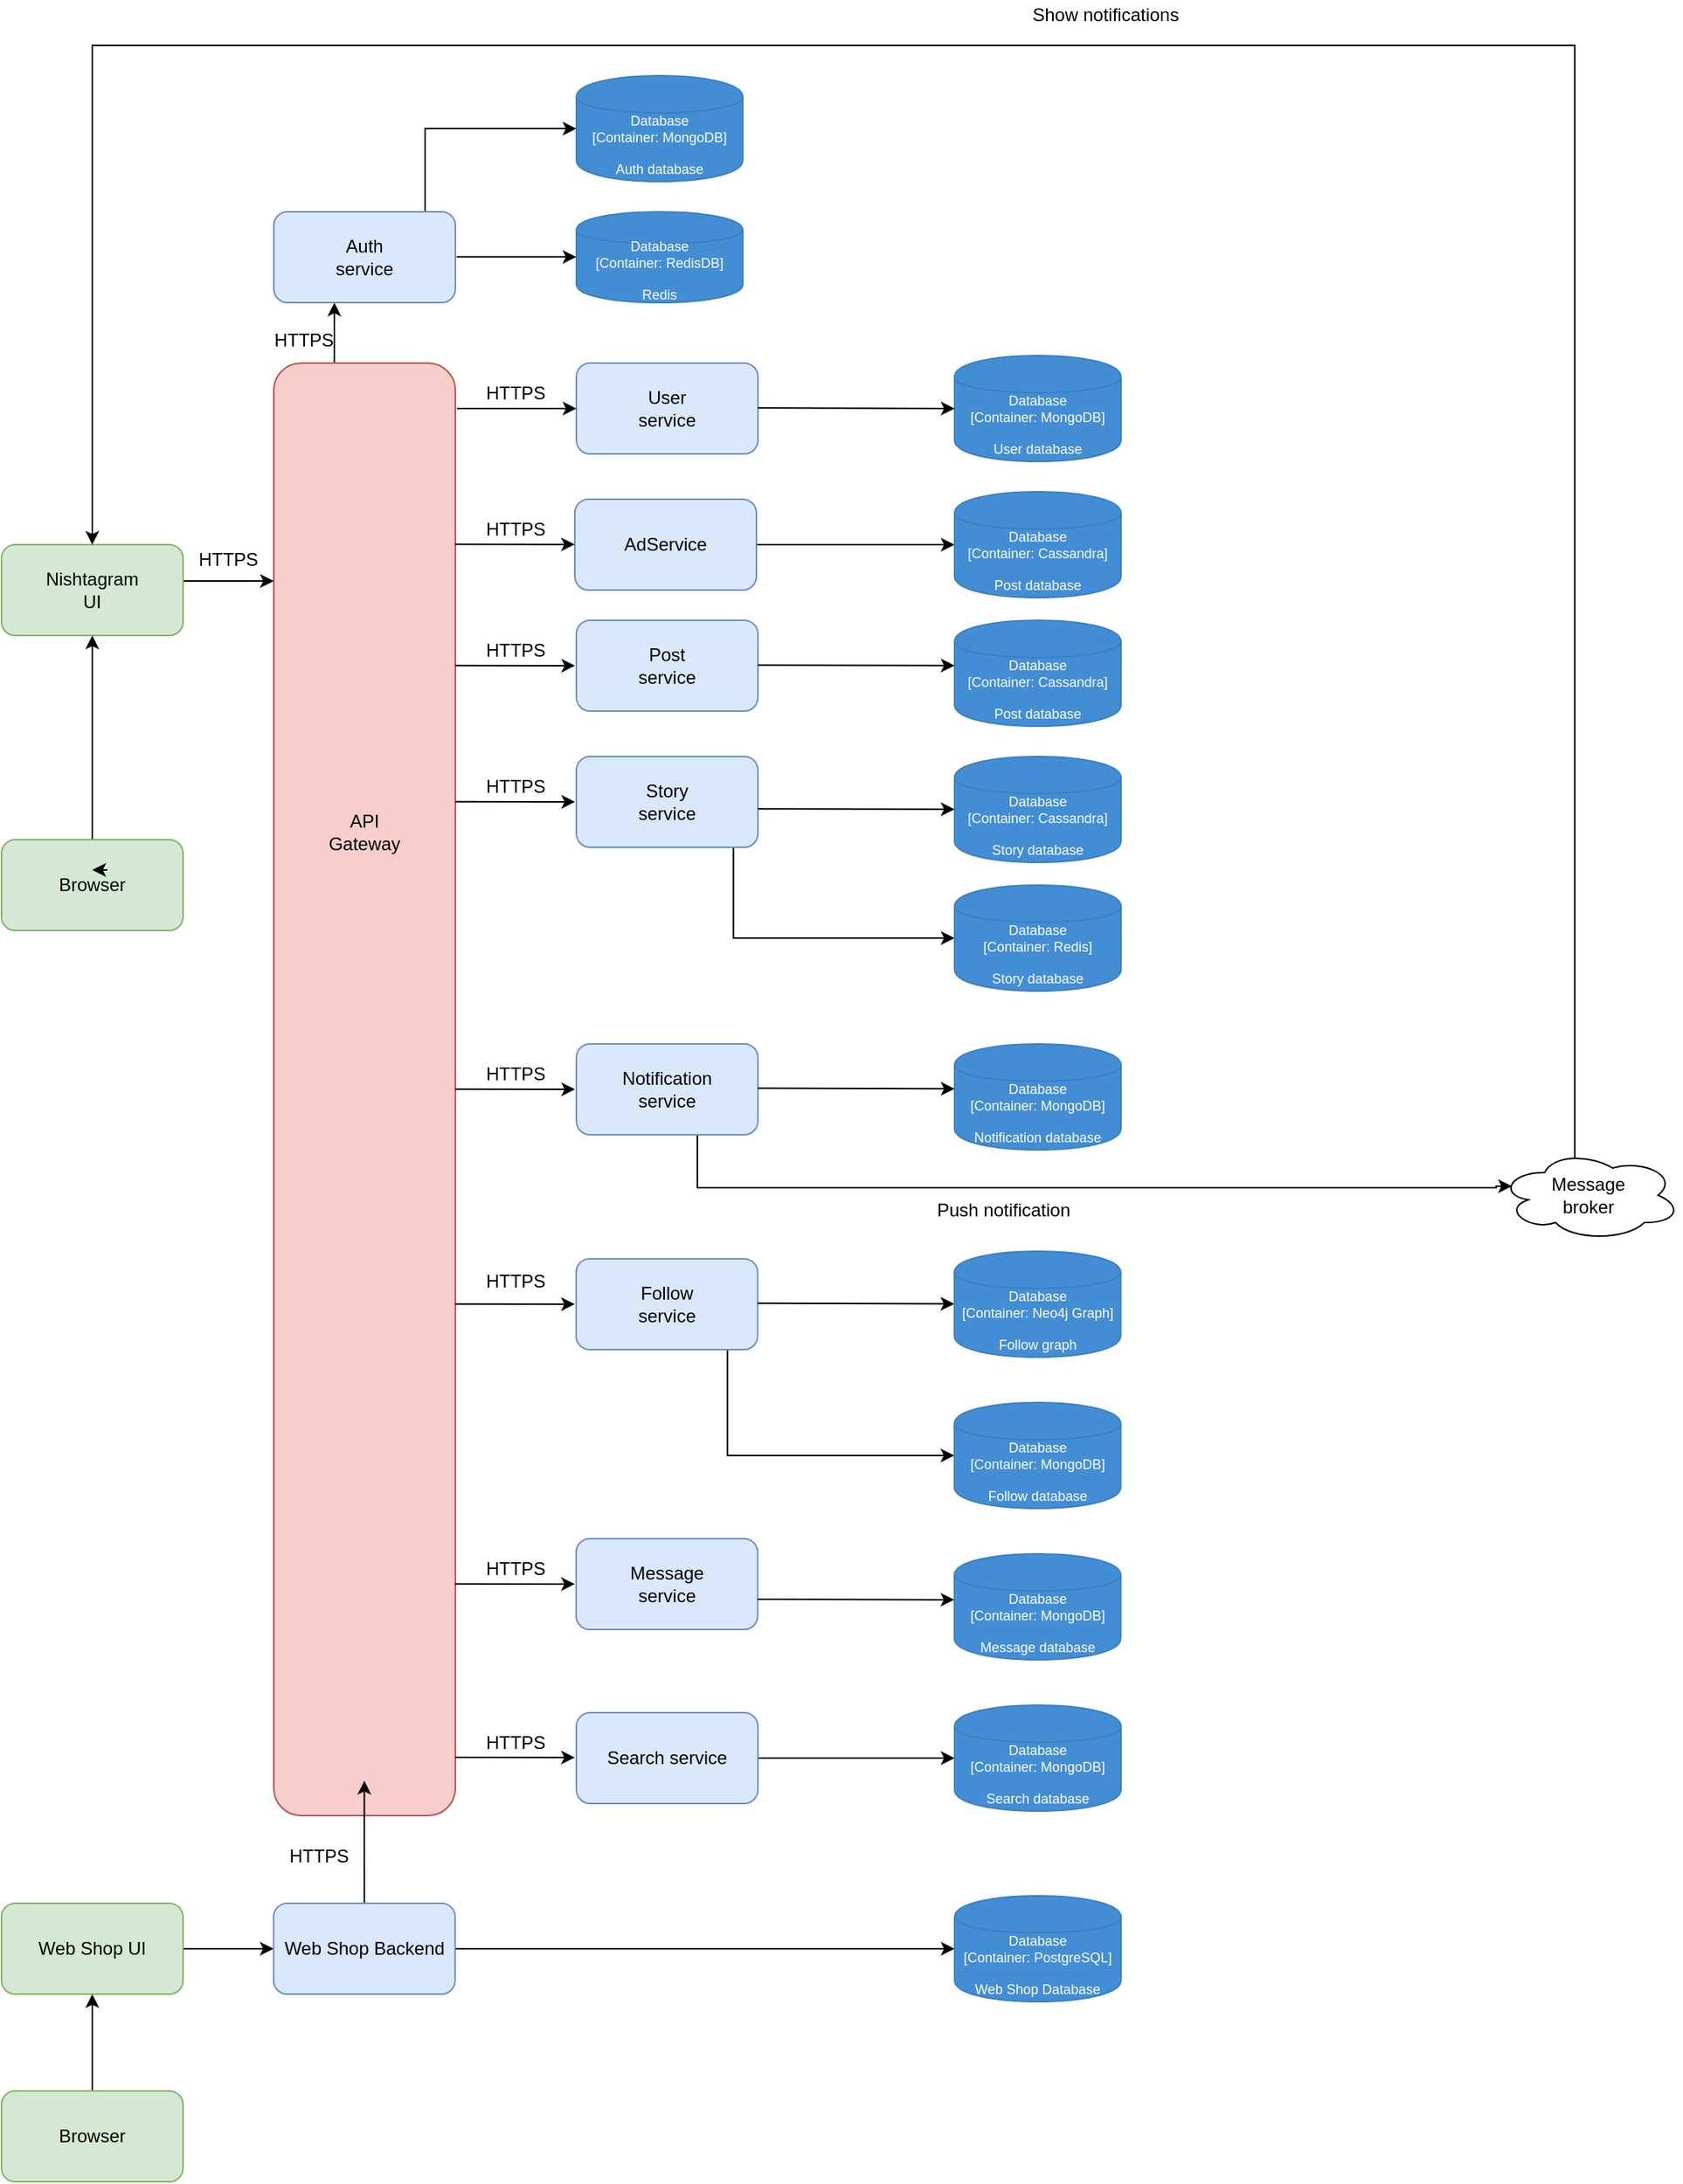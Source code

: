 <mxfile version="14.9.8" type="github">
  <diagram id="ZUU_ORbdmvxoiWIRQ5e9" name="Page-1">
    <mxGraphModel dx="2062" dy="1225" grid="1" gridSize="10" guides="1" tooltips="1" connect="1" arrows="1" fold="1" page="1" pageScale="1" pageWidth="1169" pageHeight="1654" math="0" shadow="0">
      <root>
        <mxCell id="0" />
        <mxCell id="1" parent="0" />
        <mxCell id="TCAJJFYS9Wigu0wZESpd-49" style="edgeStyle=orthogonalEdgeStyle;rounded=0;orthogonalLoop=1;jettySize=auto;html=1;exitX=0.25;exitY=0;exitDx=0;exitDy=0;fontSize=12;" parent="1" source="TCAJJFYS9Wigu0wZESpd-2" edge="1">
          <mxGeometry relative="1" as="geometry">
            <mxPoint x="380" y="200" as="targetPoint" />
            <Array as="points">
              <mxPoint x="380" y="240" />
              <mxPoint x="380" y="200" />
            </Array>
          </mxGeometry>
        </mxCell>
        <mxCell id="TCAJJFYS9Wigu0wZESpd-2" value="" style="rounded=1;whiteSpace=wrap;html=1;fillColor=#f8cecc;strokeColor=#b85450;" parent="1" vertex="1">
          <mxGeometry x="340" y="240" width="120" height="960" as="geometry" />
        </mxCell>
        <mxCell id="TCAJJFYS9Wigu0wZESpd-3" value="API &lt;br&gt;Gateway" style="text;html=1;strokeColor=none;fillColor=none;align=center;verticalAlign=middle;whiteSpace=wrap;rounded=0;" parent="1" vertex="1">
          <mxGeometry x="380" y="540" width="40" height="20" as="geometry" />
        </mxCell>
        <mxCell id="g6OtUyUmYMgXXQMBs5Dp-11" style="edgeStyle=orthogonalEdgeStyle;rounded=0;orthogonalLoop=1;jettySize=auto;html=1;exitX=0.5;exitY=0;exitDx=0;exitDy=0;entryX=0.5;entryY=1;entryDx=0;entryDy=0;" parent="1" source="TCAJJFYS9Wigu0wZESpd-4" target="TCAJJFYS9Wigu0wZESpd-7" edge="1">
          <mxGeometry relative="1" as="geometry" />
        </mxCell>
        <mxCell id="TCAJJFYS9Wigu0wZESpd-4" value="" style="rounded=1;whiteSpace=wrap;html=1;fillColor=#d5e8d4;strokeColor=#82b366;" parent="1" vertex="1">
          <mxGeometry x="160" y="555" width="120" height="60" as="geometry" />
        </mxCell>
        <mxCell id="TCAJJFYS9Wigu0wZESpd-17" style="edgeStyle=orthogonalEdgeStyle;rounded=0;orthogonalLoop=1;jettySize=auto;html=1;" parent="1" source="TCAJJFYS9Wigu0wZESpd-7" edge="1">
          <mxGeometry relative="1" as="geometry">
            <mxPoint x="340" y="384" as="targetPoint" />
            <Array as="points">
              <mxPoint x="340" y="384" />
            </Array>
          </mxGeometry>
        </mxCell>
        <mxCell id="TCAJJFYS9Wigu0wZESpd-7" value="" style="rounded=1;whiteSpace=wrap;html=1;fillColor=#d5e8d4;strokeColor=#82b366;" parent="1" vertex="1">
          <mxGeometry x="160" y="360" width="120" height="60" as="geometry" />
        </mxCell>
        <mxCell id="TCAJJFYS9Wigu0wZESpd-8" value="Nishtagram &lt;br&gt;UI" style="text;html=1;strokeColor=none;fillColor=none;align=center;verticalAlign=middle;whiteSpace=wrap;rounded=0;" parent="1" vertex="1">
          <mxGeometry x="200" y="380" width="40" height="20" as="geometry" />
        </mxCell>
        <mxCell id="TCAJJFYS9Wigu0wZESpd-18" value="HTTPS" style="text;html=1;strokeColor=none;fillColor=none;align=center;verticalAlign=middle;whiteSpace=wrap;rounded=0;" parent="1" vertex="1">
          <mxGeometry x="290" y="360" width="40" height="20" as="geometry" />
        </mxCell>
        <mxCell id="TCAJJFYS9Wigu0wZESpd-19" value="" style="rounded=1;whiteSpace=wrap;html=1;fillColor=#dae8fc;strokeColor=#6c8ebf;" parent="1" vertex="1">
          <mxGeometry x="540" y="240" width="120" height="60" as="geometry" />
        </mxCell>
        <mxCell id="TCAJJFYS9Wigu0wZESpd-21" value="" style="rounded=1;whiteSpace=wrap;html=1;fillColor=#dae8fc;strokeColor=#6c8ebf;" parent="1" vertex="1">
          <mxGeometry x="540" y="410" width="120" height="60" as="geometry" />
        </mxCell>
        <mxCell id="TCAJJFYS9Wigu0wZESpd-64" style="edgeStyle=orthogonalEdgeStyle;rounded=0;orthogonalLoop=1;jettySize=auto;html=1;exitX=0.865;exitY=1.001;exitDx=0;exitDy=0;entryX=0;entryY=0.5;entryDx=0;entryDy=0;entryPerimeter=0;fontSize=12;exitPerimeter=0;" parent="1" source="TCAJJFYS9Wigu0wZESpd-22" target="TCAJJFYS9Wigu0wZESpd-63" edge="1">
          <mxGeometry relative="1" as="geometry" />
        </mxCell>
        <mxCell id="TCAJJFYS9Wigu0wZESpd-22" value="" style="rounded=1;whiteSpace=wrap;html=1;fillColor=#dae8fc;strokeColor=#6c8ebf;" parent="1" vertex="1">
          <mxGeometry x="540" y="500" width="120" height="60" as="geometry" />
        </mxCell>
        <mxCell id="TCAJJFYS9Wigu0wZESpd-23" value="User service" style="text;html=1;strokeColor=none;fillColor=none;align=center;verticalAlign=middle;whiteSpace=wrap;rounded=0;" parent="1" vertex="1">
          <mxGeometry x="580" y="260" width="40" height="20" as="geometry" />
        </mxCell>
        <mxCell id="TCAJJFYS9Wigu0wZESpd-27" value="Post service" style="text;html=1;strokeColor=none;fillColor=none;align=center;verticalAlign=middle;whiteSpace=wrap;rounded=0;fontSize=12;" parent="1" vertex="1">
          <mxGeometry x="580" y="430" width="40" height="20" as="geometry" />
        </mxCell>
        <mxCell id="TCAJJFYS9Wigu0wZESpd-28" value="Story service" style="text;html=1;strokeColor=none;fillColor=none;align=center;verticalAlign=middle;whiteSpace=wrap;rounded=0;fontSize=12;" parent="1" vertex="1">
          <mxGeometry x="580" y="520" width="40" height="20" as="geometry" />
        </mxCell>
        <mxCell id="tBfZVFhnJpXhr88LQR21-14" style="edgeStyle=orthogonalEdgeStyle;rounded=0;orthogonalLoop=1;jettySize=auto;html=1;exitX=0.927;exitY=0.986;exitDx=0;exitDy=0;entryX=0.07;entryY=0.4;entryDx=0;entryDy=0;entryPerimeter=0;exitPerimeter=0;" parent="1" target="tBfZVFhnJpXhr88LQR21-8" edge="1">
          <mxGeometry relative="1" as="geometry">
            <mxPoint x="651.24" y="704.16" as="sourcePoint" />
            <mxPoint x="794.8" y="754.76" as="targetPoint" />
            <Array as="points">
              <mxPoint x="620" y="704" />
              <mxPoint x="620" y="785" />
              <mxPoint x="1148" y="785" />
            </Array>
          </mxGeometry>
        </mxCell>
        <mxCell id="TCAJJFYS9Wigu0wZESpd-31" value="" style="rounded=1;whiteSpace=wrap;html=1;fillColor=#dae8fc;strokeColor=#6c8ebf;" parent="1" vertex="1">
          <mxGeometry x="540" y="690" width="120" height="60" as="geometry" />
        </mxCell>
        <mxCell id="TCAJJFYS9Wigu0wZESpd-32" value="Notification service" style="text;html=1;strokeColor=none;fillColor=none;align=center;verticalAlign=middle;whiteSpace=wrap;rounded=0;fontSize=12;" parent="1" vertex="1">
          <mxGeometry x="580" y="710" width="40" height="20" as="geometry" />
        </mxCell>
        <mxCell id="tBfZVFhnJpXhr88LQR21-4" style="edgeStyle=orthogonalEdgeStyle;rounded=0;orthogonalLoop=1;jettySize=auto;html=1;exitX=0.75;exitY=1;exitDx=0;exitDy=0;entryX=0;entryY=0.5;entryDx=0;entryDy=0;entryPerimeter=0;" parent="1" source="TCAJJFYS9Wigu0wZESpd-35" target="tBfZVFhnJpXhr88LQR21-3" edge="1">
          <mxGeometry relative="1" as="geometry">
            <Array as="points">
              <mxPoint x="639.84" y="892" />
              <mxPoint x="639.84" y="962" />
            </Array>
          </mxGeometry>
        </mxCell>
        <mxCell id="TCAJJFYS9Wigu0wZESpd-35" value="" style="rounded=1;whiteSpace=wrap;html=1;fillColor=#dae8fc;strokeColor=#6c8ebf;" parent="1" vertex="1">
          <mxGeometry x="539.84" y="832" width="120" height="60" as="geometry" />
        </mxCell>
        <mxCell id="TCAJJFYS9Wigu0wZESpd-36" value="Follow service" style="text;html=1;strokeColor=none;fillColor=none;align=center;verticalAlign=middle;whiteSpace=wrap;rounded=0;fontSize=12;" parent="1" vertex="1">
          <mxGeometry x="579.84" y="852" width="40" height="20" as="geometry" />
        </mxCell>
        <mxCell id="TCAJJFYS9Wigu0wZESpd-37" value="" style="rounded=1;whiteSpace=wrap;html=1;fillColor=#dae8fc;strokeColor=#6c8ebf;" parent="1" vertex="1">
          <mxGeometry x="539.84" y="1017" width="120" height="60" as="geometry" />
        </mxCell>
        <mxCell id="TCAJJFYS9Wigu0wZESpd-38" value="Message service" style="text;html=1;strokeColor=none;fillColor=none;align=center;verticalAlign=middle;whiteSpace=wrap;rounded=0;fontSize=12;" parent="1" vertex="1">
          <mxGeometry x="579.84" y="1037" width="40" height="20" as="geometry" />
        </mxCell>
        <mxCell id="tBfZVFhnJpXhr88LQR21-13" style="edgeStyle=orthogonalEdgeStyle;rounded=0;orthogonalLoop=1;jettySize=auto;html=1;exitX=0.75;exitY=0;exitDx=0;exitDy=0;entryX=0;entryY=0.5;entryDx=0;entryDy=0;entryPerimeter=0;" parent="1" source="TCAJJFYS9Wigu0wZESpd-39" target="tBfZVFhnJpXhr88LQR21-12" edge="1">
          <mxGeometry relative="1" as="geometry">
            <Array as="points">
              <mxPoint x="440" y="140" />
              <mxPoint x="440" y="85" />
            </Array>
          </mxGeometry>
        </mxCell>
        <mxCell id="TCAJJFYS9Wigu0wZESpd-39" value="" style="rounded=1;whiteSpace=wrap;html=1;fontSize=12;fillColor=#dae8fc;strokeColor=#6c8ebf;" parent="1" vertex="1">
          <mxGeometry x="340" y="140" width="120" height="60" as="geometry" />
        </mxCell>
        <mxCell id="TCAJJFYS9Wigu0wZESpd-40" value="&lt;div&gt;Auth&lt;/div&gt;&lt;div&gt;service&lt;br&gt;&lt;/div&gt;" style="text;html=1;strokeColor=none;fillColor=none;align=center;verticalAlign=middle;whiteSpace=wrap;rounded=0;fontSize=12;" parent="1" vertex="1">
          <mxGeometry x="380" y="160" width="40" height="20" as="geometry" />
        </mxCell>
        <mxCell id="TCAJJFYS9Wigu0wZESpd-42" value="" style="endArrow=classic;html=1;fontSize=12;entryX=0;entryY=0.5;entryDx=0;entryDy=0;" parent="1" target="TCAJJFYS9Wigu0wZESpd-19" edge="1">
          <mxGeometry width="50" height="50" relative="1" as="geometry">
            <mxPoint x="461" y="270" as="sourcePoint" />
            <mxPoint x="520" y="250" as="targetPoint" />
          </mxGeometry>
        </mxCell>
        <mxCell id="TCAJJFYS9Wigu0wZESpd-44" value="" style="endArrow=classic;html=1;fontSize=12;exitX=1.007;exitY=0.049;exitDx=0;exitDy=0;exitPerimeter=0;entryX=0;entryY=0.5;entryDx=0;entryDy=0;" parent="1" edge="1">
          <mxGeometry width="50" height="50" relative="1" as="geometry">
            <mxPoint x="460" y="439.86" as="sourcePoint" />
            <mxPoint x="539.16" y="439.97" as="targetPoint" />
          </mxGeometry>
        </mxCell>
        <mxCell id="TCAJJFYS9Wigu0wZESpd-45" value="" style="endArrow=classic;html=1;fontSize=12;exitX=1.007;exitY=0.049;exitDx=0;exitDy=0;exitPerimeter=0;entryX=0;entryY=0.5;entryDx=0;entryDy=0;" parent="1" edge="1">
          <mxGeometry width="50" height="50" relative="1" as="geometry">
            <mxPoint x="460" y="529.86" as="sourcePoint" />
            <mxPoint x="539.16" y="529.97" as="targetPoint" />
          </mxGeometry>
        </mxCell>
        <mxCell id="TCAJJFYS9Wigu0wZESpd-46" value="" style="endArrow=classic;html=1;fontSize=12;exitX=1.007;exitY=0.049;exitDx=0;exitDy=0;exitPerimeter=0;entryX=0;entryY=0.5;entryDx=0;entryDy=0;" parent="1" edge="1">
          <mxGeometry width="50" height="50" relative="1" as="geometry">
            <mxPoint x="460" y="719.86" as="sourcePoint" />
            <mxPoint x="539.16" y="719.97" as="targetPoint" />
          </mxGeometry>
        </mxCell>
        <mxCell id="TCAJJFYS9Wigu0wZESpd-47" value="" style="endArrow=classic;html=1;fontSize=12;exitX=1.007;exitY=0.049;exitDx=0;exitDy=0;exitPerimeter=0;entryX=0;entryY=0.5;entryDx=0;entryDy=0;" parent="1" edge="1">
          <mxGeometry width="50" height="50" relative="1" as="geometry">
            <mxPoint x="459.84" y="861.86" as="sourcePoint" />
            <mxPoint x="539" y="861.97" as="targetPoint" />
          </mxGeometry>
        </mxCell>
        <mxCell id="TCAJJFYS9Wigu0wZESpd-48" value="" style="endArrow=classic;html=1;fontSize=12;exitX=1.007;exitY=0.049;exitDx=0;exitDy=0;exitPerimeter=0;entryX=0;entryY=0.5;entryDx=0;entryDy=0;" parent="1" edge="1">
          <mxGeometry width="50" height="50" relative="1" as="geometry">
            <mxPoint x="459.84" y="1046.86" as="sourcePoint" />
            <mxPoint x="539" y="1046.97" as="targetPoint" />
          </mxGeometry>
        </mxCell>
        <object placeholders="1" c4Type="Database" c4Technology="MongoDB" c4Description="User database" label="%c4Type%&lt;div&gt;[Container:&amp;nbsp;%c4Technology%]&lt;/div&gt;&lt;br&gt;&lt;div&gt;%c4Description%&lt;/div&gt;" id="TCAJJFYS9Wigu0wZESpd-52">
          <mxCell style="shape=cylinder;whiteSpace=wrap;html=1;boundedLbl=1;rounded=0;labelBackgroundColor=none;fillColor=#438DD5;fontSize=9;fontColor=#ffffff;align=center;strokeColor=#3C7FC0;metaEdit=1;points=[[0.5,0,0],[1,0.25,0],[1,0.5,0],[1,0.75,0],[0.5,1,0],[0,0.75,0],[0,0.5,0],[0,0.25,0]];metaData={&quot;c4Type&quot;:{&quot;editable&quot;:false}};" parent="1" vertex="1">
            <mxGeometry x="790" y="235" width="110" height="70" as="geometry" />
          </mxCell>
        </object>
        <object placeholders="1" c4Type="Database" c4Technology="RedisDB" c4Description="Redis" label="%c4Type%&lt;div&gt;[Container:&amp;nbsp;%c4Technology%]&lt;/div&gt;&lt;br&gt;&lt;div&gt;%c4Description%&lt;/div&gt;" id="TCAJJFYS9Wigu0wZESpd-54">
          <mxCell style="shape=cylinder;whiteSpace=wrap;html=1;boundedLbl=1;rounded=0;labelBackgroundColor=none;fillColor=#438DD5;fontSize=9;fontColor=#ffffff;align=center;strokeColor=#3C7FC0;metaEdit=1;points=[[0.5,0,0],[1,0.25,0],[1,0.5,0],[1,0.75,0],[0.5,1,0],[0,0.75,0],[0,0.5,0],[0,0.25,0]];metaData={&quot;c4Type&quot;:{&quot;editable&quot;:false}};" parent="1" vertex="1">
            <mxGeometry x="540" y="140" width="110" height="60" as="geometry" />
          </mxCell>
        </object>
        <mxCell id="TCAJJFYS9Wigu0wZESpd-55" value="" style="endArrow=classic;html=1;fontSize=12;exitX=1.007;exitY=0.049;exitDx=0;exitDy=0;exitPerimeter=0;entryX=0;entryY=0.5;entryDx=0;entryDy=0;" parent="1" edge="1">
          <mxGeometry width="50" height="50" relative="1" as="geometry">
            <mxPoint x="460.84" y="169.71" as="sourcePoint" />
            <mxPoint x="540" y="169.82" as="targetPoint" />
          </mxGeometry>
        </mxCell>
        <mxCell id="TCAJJFYS9Wigu0wZESpd-56" value="" style="endArrow=classic;html=1;fontSize=12;exitX=1.007;exitY=0.049;exitDx=0;exitDy=0;exitPerimeter=0;entryX=0;entryY=0.5;entryDx=0;entryDy=0;entryPerimeter=0;" parent="1" target="TCAJJFYS9Wigu0wZESpd-52" edge="1">
          <mxGeometry width="50" height="50" relative="1" as="geometry">
            <mxPoint x="660.0" y="269.66" as="sourcePoint" />
            <mxPoint x="739.16" y="269.77" as="targetPoint" />
          </mxGeometry>
        </mxCell>
        <object placeholders="1" c4Type="Database" c4Technology="Cassandra" c4Description="Post database" label="%c4Type%&lt;div&gt;[Container:&amp;nbsp;%c4Technology%]&lt;/div&gt;&lt;br&gt;&lt;div&gt;%c4Description%&lt;/div&gt;" id="TCAJJFYS9Wigu0wZESpd-57">
          <mxCell style="shape=cylinder;whiteSpace=wrap;html=1;boundedLbl=1;rounded=0;labelBackgroundColor=none;fillColor=#438DD5;fontSize=9;fontColor=#ffffff;align=center;strokeColor=#3C7FC0;metaEdit=1;points=[[0.5,0,0],[1,0.25,0],[1,0.5,0],[1,0.75,0],[0.5,1,0],[0,0.75,0],[0,0.5,0],[0,0.25,0]];metaData={&quot;c4Type&quot;:{&quot;editable&quot;:false}};" parent="1" vertex="1">
            <mxGeometry x="790" y="410" width="110" height="70" as="geometry" />
          </mxCell>
        </object>
        <mxCell id="TCAJJFYS9Wigu0wZESpd-58" value="" style="endArrow=classic;html=1;fontSize=12;exitX=1.007;exitY=0.049;exitDx=0;exitDy=0;exitPerimeter=0;entryX=0;entryY=0.5;entryDx=0;entryDy=0;entryPerimeter=0;" parent="1" edge="1">
          <mxGeometry width="50" height="50" relative="1" as="geometry">
            <mxPoint x="660" y="439.58" as="sourcePoint" />
            <mxPoint x="790" y="439.92" as="targetPoint" />
          </mxGeometry>
        </mxCell>
        <object placeholders="1" c4Type="Database" c4Technology="Cassandra" c4Description="Story database" label="%c4Type%&lt;div&gt;[Container:&amp;nbsp;%c4Technology%]&lt;/div&gt;&lt;br&gt;&lt;div&gt;%c4Description%&lt;/div&gt;" id="TCAJJFYS9Wigu0wZESpd-61">
          <mxCell style="shape=cylinder;whiteSpace=wrap;html=1;boundedLbl=1;rounded=0;labelBackgroundColor=none;fillColor=#438DD5;fontSize=9;fontColor=#ffffff;align=center;strokeColor=#3C7FC0;metaEdit=1;points=[[0.5,0,0],[1,0.25,0],[1,0.5,0],[1,0.75,0],[0.5,1,0],[0,0.75,0],[0,0.5,0],[0,0.25,0]];metaData={&quot;c4Type&quot;:{&quot;editable&quot;:false}};" parent="1" vertex="1">
            <mxGeometry x="790" y="500" width="110" height="70" as="geometry" />
          </mxCell>
        </object>
        <mxCell id="TCAJJFYS9Wigu0wZESpd-62" value="" style="endArrow=classic;html=1;fontSize=12;exitX=1.007;exitY=0.049;exitDx=0;exitDy=0;exitPerimeter=0;entryX=0;entryY=0.5;entryDx=0;entryDy=0;entryPerimeter=0;" parent="1" edge="1">
          <mxGeometry width="50" height="50" relative="1" as="geometry">
            <mxPoint x="660" y="534.58" as="sourcePoint" />
            <mxPoint x="790" y="534.92" as="targetPoint" />
          </mxGeometry>
        </mxCell>
        <object placeholders="1" c4Type="Database" c4Technology="Redis" c4Description="Story database" label="%c4Type%&lt;div&gt;[Container:&amp;nbsp;%c4Technology%]&lt;/div&gt;&lt;br&gt;&lt;div&gt;%c4Description%&lt;/div&gt;" id="TCAJJFYS9Wigu0wZESpd-63">
          <mxCell style="shape=cylinder;whiteSpace=wrap;html=1;boundedLbl=1;rounded=0;labelBackgroundColor=none;fillColor=#438DD5;fontSize=9;fontColor=#ffffff;align=center;strokeColor=#3C7FC0;metaEdit=1;points=[[0.5,0,0],[1,0.25,0],[1,0.5,0],[1,0.75,0],[0.5,1,0],[0,0.75,0],[0,0.5,0],[0,0.25,0]];metaData={&quot;c4Type&quot;:{&quot;editable&quot;:false}};" parent="1" vertex="1">
            <mxGeometry x="790" y="585" width="110" height="70" as="geometry" />
          </mxCell>
        </object>
        <mxCell id="TCAJJFYS9Wigu0wZESpd-68" value="" style="endArrow=classic;html=1;fontSize=12;exitX=1.007;exitY=0.049;exitDx=0;exitDy=0;exitPerimeter=0;entryX=0;entryY=0.5;entryDx=0;entryDy=0;entryPerimeter=0;" parent="1" edge="1">
          <mxGeometry width="50" height="50" relative="1" as="geometry">
            <mxPoint x="659.84" y="861.41" as="sourcePoint" />
            <mxPoint x="789.84" y="861.75" as="targetPoint" />
          </mxGeometry>
        </mxCell>
        <object placeholders="1" c4Type="Database" c4Technology="Neo4j Graph" c4Description="Follow graph" label="%c4Type%&lt;div&gt;[Container:&amp;nbsp;%c4Technology%]&lt;/div&gt;&lt;br&gt;&lt;div&gt;%c4Description%&lt;/div&gt;" id="tBfZVFhnJpXhr88LQR21-2">
          <mxCell style="shape=cylinder;whiteSpace=wrap;html=1;boundedLbl=1;rounded=0;labelBackgroundColor=none;fillColor=#438DD5;fontSize=9;fontColor=#ffffff;align=center;strokeColor=#3C7FC0;metaEdit=1;points=[[0.5,0,0],[1,0.25,0],[1,0.5,0],[1,0.75,0],[0.5,1,0],[0,0.75,0],[0,0.5,0],[0,0.25,0]];metaData={&quot;c4Type&quot;:{&quot;editable&quot;:false}};" parent="1" vertex="1">
            <mxGeometry x="789.84" y="827" width="110" height="70" as="geometry" />
          </mxCell>
        </object>
        <object placeholders="1" c4Type="Database" c4Technology="MongoDB" c4Description="Follow database" label="%c4Type%&lt;div&gt;[Container:&amp;nbsp;%c4Technology%]&lt;/div&gt;&lt;br&gt;&lt;div&gt;%c4Description%&lt;/div&gt;" id="tBfZVFhnJpXhr88LQR21-3">
          <mxCell style="shape=cylinder;whiteSpace=wrap;html=1;boundedLbl=1;rounded=0;labelBackgroundColor=none;fillColor=#438DD5;fontSize=9;fontColor=#ffffff;align=center;strokeColor=#3C7FC0;metaEdit=1;points=[[0.5,0,0],[1,0.25,0],[1,0.5,0],[1,0.75,0],[0.5,1,0],[0,0.75,0],[0,0.5,0],[0,0.25,0]];metaData={&quot;c4Type&quot;:{&quot;editable&quot;:false}};" parent="1" vertex="1">
            <mxGeometry x="789.84" y="927" width="110" height="70" as="geometry" />
          </mxCell>
        </object>
        <object placeholders="1" c4Type="Database" c4Technology="MongoDB" c4Description="Notification database" label="%c4Type%&lt;div&gt;[Container:&amp;nbsp;%c4Technology%]&lt;/div&gt;&lt;br&gt;&lt;div&gt;%c4Description%&lt;/div&gt;" id="tBfZVFhnJpXhr88LQR21-5">
          <mxCell style="shape=cylinder;whiteSpace=wrap;html=1;boundedLbl=1;rounded=0;labelBackgroundColor=none;fillColor=#438DD5;fontSize=9;fontColor=#ffffff;align=center;strokeColor=#3C7FC0;metaEdit=1;points=[[0.5,0,0],[1,0.25,0],[1,0.5,0],[1,0.75,0],[0.5,1,0],[0,0.75,0],[0,0.5,0],[0,0.25,0]];metaData={&quot;c4Type&quot;:{&quot;editable&quot;:false}};" parent="1" vertex="1">
            <mxGeometry x="790" y="690" width="110" height="70" as="geometry" />
          </mxCell>
        </object>
        <mxCell id="tBfZVFhnJpXhr88LQR21-7" value="" style="endArrow=classic;html=1;fontSize=12;exitX=1.007;exitY=0.049;exitDx=0;exitDy=0;exitPerimeter=0;entryX=0;entryY=0.5;entryDx=0;entryDy=0;entryPerimeter=0;" parent="1" edge="1">
          <mxGeometry width="50" height="50" relative="1" as="geometry">
            <mxPoint x="660" y="719.29" as="sourcePoint" />
            <mxPoint x="790" y="719.63" as="targetPoint" />
          </mxGeometry>
        </mxCell>
        <mxCell id="g6OtUyUmYMgXXQMBs5Dp-8" style="edgeStyle=orthogonalEdgeStyle;rounded=0;orthogonalLoop=1;jettySize=auto;html=1;entryX=0.5;entryY=0;entryDx=0;entryDy=0;exitX=0.5;exitY=0;exitDx=0;exitDy=0;" parent="1" source="tBfZVFhnJpXhr88LQR21-21" target="TCAJJFYS9Wigu0wZESpd-7" edge="1">
          <mxGeometry relative="1" as="geometry">
            <mxPoint x="220" y="350" as="targetPoint" />
            <Array as="points">
              <mxPoint x="1200" y="30" />
              <mxPoint x="220" y="30" />
            </Array>
          </mxGeometry>
        </mxCell>
        <mxCell id="tBfZVFhnJpXhr88LQR21-8" value="" style="ellipse;shape=cloud;whiteSpace=wrap;html=1;" parent="1" vertex="1">
          <mxGeometry x="1150" y="760" width="120" height="60" as="geometry" />
        </mxCell>
        <object placeholders="1" c4Type="Database" c4Technology="MongoDB" c4Description="Auth database" label="%c4Type%&lt;div&gt;[Container:&amp;nbsp;%c4Technology%]&lt;/div&gt;&lt;br&gt;&lt;div&gt;%c4Description%&lt;/div&gt;" id="tBfZVFhnJpXhr88LQR21-12">
          <mxCell style="shape=cylinder;whiteSpace=wrap;html=1;boundedLbl=1;rounded=0;labelBackgroundColor=none;fillColor=#438DD5;fontSize=9;fontColor=#ffffff;align=center;strokeColor=#3C7FC0;metaEdit=1;points=[[0.5,0,0],[1,0.25,0],[1,0.5,0],[1,0.75,0],[0.5,1,0],[0,0.75,0],[0,0.5,0],[0,0.25,0]];metaData={&quot;c4Type&quot;:{&quot;editable&quot;:false}};" parent="1" vertex="1">
            <mxGeometry x="540" y="50" width="110" height="70" as="geometry" />
          </mxCell>
        </object>
        <mxCell id="tBfZVFhnJpXhr88LQR21-15" value="Push notification" style="text;html=1;strokeColor=none;fillColor=none;align=center;verticalAlign=middle;whiteSpace=wrap;rounded=0;" parent="1" vertex="1">
          <mxGeometry x="720" y="790" width="205" height="20" as="geometry" />
        </mxCell>
        <object placeholders="1" c4Type="Database" c4Technology="MongoDB" c4Description="Message database" label="%c4Type%&lt;div&gt;[Container:&amp;nbsp;%c4Technology%]&lt;/div&gt;&lt;br&gt;&lt;div&gt;%c4Description%&lt;/div&gt;" id="tBfZVFhnJpXhr88LQR21-16">
          <mxCell style="shape=cylinder;whiteSpace=wrap;html=1;boundedLbl=1;rounded=0;labelBackgroundColor=none;fillColor=#438DD5;fontSize=9;fontColor=#ffffff;align=center;strokeColor=#3C7FC0;metaEdit=1;points=[[0.5,0,0],[1,0.25,0],[1,0.5,0],[1,0.75,0],[0.5,1,0],[0,0.75,0],[0,0.5,0],[0,0.25,0]];metaData={&quot;c4Type&quot;:{&quot;editable&quot;:false}};" parent="1" vertex="1">
            <mxGeometry x="789.84" y="1027" width="110" height="70" as="geometry" />
          </mxCell>
        </object>
        <mxCell id="tBfZVFhnJpXhr88LQR21-18" value="" style="endArrow=classic;html=1;fontSize=12;exitX=1.007;exitY=0.049;exitDx=0;exitDy=0;exitPerimeter=0;entryX=0;entryY=0.5;entryDx=0;entryDy=0;entryPerimeter=0;" parent="1" edge="1">
          <mxGeometry width="50" height="50" relative="1" as="geometry">
            <mxPoint x="659.84" y="1057" as="sourcePoint" />
            <mxPoint x="789.84" y="1057.34" as="targetPoint" />
          </mxGeometry>
        </mxCell>
        <mxCell id="tBfZVFhnJpXhr88LQR21-21" value="Message broker" style="text;html=1;strokeColor=none;fillColor=none;align=center;verticalAlign=middle;whiteSpace=wrap;rounded=0;" parent="1" vertex="1">
          <mxGeometry x="1169" y="780" width="80" height="20" as="geometry" />
        </mxCell>
        <mxCell id="tBfZVFhnJpXhr88LQR21-23" value="HTTPS" style="text;html=1;strokeColor=none;fillColor=none;align=center;verticalAlign=middle;whiteSpace=wrap;rounded=0;" parent="1" vertex="1">
          <mxGeometry x="480" y="250" width="40" height="20" as="geometry" />
        </mxCell>
        <mxCell id="tBfZVFhnJpXhr88LQR21-28" value="HTTPS" style="text;html=1;strokeColor=none;fillColor=none;align=center;verticalAlign=middle;whiteSpace=wrap;rounded=0;" parent="1" vertex="1">
          <mxGeometry x="480" y="420" width="40" height="20" as="geometry" />
        </mxCell>
        <mxCell id="tBfZVFhnJpXhr88LQR21-29" value="HTTPS" style="text;html=1;strokeColor=none;fillColor=none;align=center;verticalAlign=middle;whiteSpace=wrap;rounded=0;" parent="1" vertex="1">
          <mxGeometry x="480" y="510" width="40" height="20" as="geometry" />
        </mxCell>
        <mxCell id="tBfZVFhnJpXhr88LQR21-30" value="HTTPS" style="text;html=1;strokeColor=none;fillColor=none;align=center;verticalAlign=middle;whiteSpace=wrap;rounded=0;" parent="1" vertex="1">
          <mxGeometry x="480" y="700" width="40" height="20" as="geometry" />
        </mxCell>
        <mxCell id="tBfZVFhnJpXhr88LQR21-31" value="HTTPS" style="text;html=1;strokeColor=none;fillColor=none;align=center;verticalAlign=middle;whiteSpace=wrap;rounded=0;" parent="1" vertex="1">
          <mxGeometry x="479.84" y="837" width="40" height="20" as="geometry" />
        </mxCell>
        <mxCell id="tBfZVFhnJpXhr88LQR21-32" value="HTTPS" style="text;html=1;strokeColor=none;fillColor=none;align=center;verticalAlign=middle;whiteSpace=wrap;rounded=0;" parent="1" vertex="1">
          <mxGeometry x="479.84" y="1027" width="40" height="20" as="geometry" />
        </mxCell>
        <mxCell id="tBfZVFhnJpXhr88LQR21-33" value="HTTPS" style="text;html=1;strokeColor=none;fillColor=none;align=center;verticalAlign=middle;whiteSpace=wrap;rounded=0;" parent="1" vertex="1">
          <mxGeometry x="340" y="215" width="40" height="20" as="geometry" />
        </mxCell>
        <mxCell id="qoyNyBYoRdIygSQEXisO-11" value="" style="edgeStyle=orthogonalEdgeStyle;rounded=0;orthogonalLoop=1;jettySize=auto;html=1;" parent="1" source="qoyNyBYoRdIygSQEXisO-2" target="qoyNyBYoRdIygSQEXisO-3" edge="1">
          <mxGeometry relative="1" as="geometry" />
        </mxCell>
        <mxCell id="qoyNyBYoRdIygSQEXisO-2" value="Browser&lt;span style=&quot;color: rgba(0 , 0 , 0 , 0) ; font-family: monospace ; font-size: 0px&quot;&gt;%3CmxGraphModel%3E%3Croot%3E%3CmxCell%20id%3D%220%22%2F%3E%3CmxCell%20id%3D%221%22%20parent%3D%220%22%2F%3E%3CmxCell%20id%3D%222%22%20value%3D%22consumes%22%20style%3D%22text%3Bhtml%3D1%3BstrokeColor%3Dnone%3BfillColor%3Dnone%3Balign%3Dcenter%3BverticalAlign%3Dmiddle%3BwhiteSpace%3Dwrap%3Brounded%3D0%3B%22%20vertex%3D%221%22%20parent%3D%221%22%3E%3CmxGeometry%20x%3D%22230%22%20y%3D%22230%22%20width%3D%2240%22%20height%3D%2220%22%20as%3D%22geometry%22%2F%3E%3C%2FmxCell%3E%3C%2Froot%3E%3C%2FmxGraphModel%3E&lt;/span&gt;" style="rounded=1;whiteSpace=wrap;html=1;fillColor=#d5e8d4;strokeColor=#82b366;" parent="1" vertex="1">
          <mxGeometry x="160" y="1382" width="120" height="60" as="geometry" />
        </mxCell>
        <mxCell id="qoyNyBYoRdIygSQEXisO-8" style="edgeStyle=orthogonalEdgeStyle;rounded=0;orthogonalLoop=1;jettySize=auto;html=1;exitX=1;exitY=0.5;exitDx=0;exitDy=0;entryX=0;entryY=0.5;entryDx=0;entryDy=0;" parent="1" source="qoyNyBYoRdIygSQEXisO-3" target="qoyNyBYoRdIygSQEXisO-4" edge="1">
          <mxGeometry relative="1" as="geometry" />
        </mxCell>
        <mxCell id="qoyNyBYoRdIygSQEXisO-3" value="Web Shop UI" style="rounded=1;whiteSpace=wrap;html=1;fillColor=#d5e8d4;strokeColor=#82b366;" parent="1" vertex="1">
          <mxGeometry x="160" y="1258" width="120" height="60" as="geometry" />
        </mxCell>
        <mxCell id="qoyNyBYoRdIygSQEXisO-9" style="edgeStyle=orthogonalEdgeStyle;rounded=0;orthogonalLoop=1;jettySize=auto;html=1;exitX=1;exitY=0.5;exitDx=0;exitDy=0;entryX=0;entryY=0.5;entryDx=0;entryDy=0;entryPerimeter=0;" parent="1" source="qoyNyBYoRdIygSQEXisO-4" target="qoyNyBYoRdIygSQEXisO-6" edge="1">
          <mxGeometry relative="1" as="geometry" />
        </mxCell>
        <mxCell id="g6OtUyUmYMgXXQMBs5Dp-20" style="edgeStyle=orthogonalEdgeStyle;rounded=0;orthogonalLoop=1;jettySize=auto;html=1;exitX=0.5;exitY=0;exitDx=0;exitDy=0;" parent="1" source="qoyNyBYoRdIygSQEXisO-4" edge="1">
          <mxGeometry relative="1" as="geometry">
            <mxPoint x="399.84" y="1177" as="targetPoint" />
          </mxGeometry>
        </mxCell>
        <mxCell id="qoyNyBYoRdIygSQEXisO-4" value="Web Shop Backend" style="rounded=1;whiteSpace=wrap;html=1;fillColor=#dae8fc;strokeColor=#6c8ebf;" parent="1" vertex="1">
          <mxGeometry x="339.84" y="1258" width="120" height="60" as="geometry" />
        </mxCell>
        <object placeholders="1" c4Type="Database" c4Technology="PostgreSQL" c4Description="Web Shop Database" label="%c4Type%&lt;div&gt;[Container:&amp;nbsp;%c4Technology%]&lt;/div&gt;&lt;br&gt;&lt;div&gt;%c4Description%&lt;/div&gt;" id="qoyNyBYoRdIygSQEXisO-6">
          <mxCell style="shape=cylinder;whiteSpace=wrap;html=1;boundedLbl=1;rounded=0;labelBackgroundColor=none;fillColor=#438DD5;fontSize=9;fontColor=#ffffff;align=center;strokeColor=#3C7FC0;metaEdit=1;points=[[0.5,0,0],[1,0.25,0],[1,0.5,0],[1,0.75,0],[0.5,1,0],[0,0.75,0],[0,0.5,0],[0,0.25,0]];metaData={&quot;c4Type&quot;:{&quot;editable&quot;:false}};" parent="1" vertex="1">
            <mxGeometry x="790" y="1253" width="110" height="70" as="geometry" />
          </mxCell>
        </object>
        <mxCell id="qoyNyBYoRdIygSQEXisO-12" value="HTTPS" style="text;html=1;strokeColor=none;fillColor=none;align=center;verticalAlign=middle;whiteSpace=wrap;rounded=0;" parent="1" vertex="1">
          <mxGeometry x="349.84" y="1217" width="40" height="20" as="geometry" />
        </mxCell>
        <mxCell id="g6OtUyUmYMgXXQMBs5Dp-3" style="edgeStyle=orthogonalEdgeStyle;rounded=0;orthogonalLoop=1;jettySize=auto;html=1;exitX=1;exitY=0.5;exitDx=0;exitDy=0;entryX=0;entryY=0.5;entryDx=0;entryDy=0;entryPerimeter=0;" parent="1" source="g6OtUyUmYMgXXQMBs5Dp-1" target="g6OtUyUmYMgXXQMBs5Dp-2" edge="1">
          <mxGeometry relative="1" as="geometry" />
        </mxCell>
        <mxCell id="g6OtUyUmYMgXXQMBs5Dp-1" value="AdService&lt;br&gt;" style="rounded=1;whiteSpace=wrap;html=1;fillColor=#dae8fc;strokeColor=#6c8ebf;" parent="1" vertex="1">
          <mxGeometry x="539" y="330" width="120" height="60" as="geometry" />
        </mxCell>
        <object placeholders="1" c4Type="Database" c4Technology="Cassandra" c4Description="Post database" label="%c4Type%&lt;div&gt;[Container:&amp;nbsp;%c4Technology%]&lt;/div&gt;&lt;br&gt;&lt;div&gt;%c4Description%&lt;/div&gt;" id="g6OtUyUmYMgXXQMBs5Dp-2">
          <mxCell style="shape=cylinder;whiteSpace=wrap;html=1;boundedLbl=1;rounded=0;labelBackgroundColor=none;fillColor=#438DD5;fontSize=9;fontColor=#ffffff;align=center;strokeColor=#3C7FC0;metaEdit=1;points=[[0.5,0,0],[1,0.25,0],[1,0.5,0],[1,0.75,0],[0.5,1,0],[0,0.75,0],[0,0.5,0],[0,0.25,0]];metaData={&quot;c4Type&quot;:{&quot;editable&quot;:false}};" parent="1" vertex="1">
            <mxGeometry x="790" y="325" width="110" height="70" as="geometry" />
          </mxCell>
        </object>
        <mxCell id="g6OtUyUmYMgXXQMBs5Dp-4" value="" style="endArrow=classic;html=1;fontSize=12;exitX=1.007;exitY=0.049;exitDx=0;exitDy=0;exitPerimeter=0;entryX=0;entryY=0.5;entryDx=0;entryDy=0;" parent="1" edge="1">
          <mxGeometry width="50" height="50" relative="1" as="geometry">
            <mxPoint x="459.84" y="359.72" as="sourcePoint" />
            <mxPoint x="539.0" y="359.83" as="targetPoint" />
          </mxGeometry>
        </mxCell>
        <mxCell id="g6OtUyUmYMgXXQMBs5Dp-5" value="HTTPS" style="text;html=1;strokeColor=none;fillColor=none;align=center;verticalAlign=middle;whiteSpace=wrap;rounded=0;" parent="1" vertex="1">
          <mxGeometry x="480" y="340" width="40" height="20" as="geometry" />
        </mxCell>
        <mxCell id="g6OtUyUmYMgXXQMBs5Dp-10" value="Browser&lt;br&gt;" style="text;html=1;strokeColor=none;fillColor=none;align=center;verticalAlign=middle;whiteSpace=wrap;rounded=0;" parent="1" vertex="1">
          <mxGeometry x="200" y="575" width="40" height="20" as="geometry" />
        </mxCell>
        <mxCell id="g6OtUyUmYMgXXQMBs5Dp-12" value="Show notifications" style="text;html=1;strokeColor=none;fillColor=none;align=center;verticalAlign=middle;whiteSpace=wrap;rounded=0;" parent="1" vertex="1">
          <mxGeometry x="820" width="140" height="20" as="geometry" />
        </mxCell>
        <mxCell id="g6OtUyUmYMgXXQMBs5Dp-24" style="edgeStyle=orthogonalEdgeStyle;rounded=0;orthogonalLoop=1;jettySize=auto;html=1;exitX=1;exitY=0.5;exitDx=0;exitDy=0;entryX=0;entryY=0.5;entryDx=0;entryDy=0;entryPerimeter=0;" parent="1" source="g6OtUyUmYMgXXQMBs5Dp-19" target="g6OtUyUmYMgXXQMBs5Dp-23" edge="1">
          <mxGeometry relative="1" as="geometry" />
        </mxCell>
        <mxCell id="g6OtUyUmYMgXXQMBs5Dp-19" value="Search service" style="rounded=1;whiteSpace=wrap;html=1;fillColor=#dae8fc;strokeColor=#6c8ebf;" parent="1" vertex="1">
          <mxGeometry x="540" y="1132" width="120" height="60" as="geometry" />
        </mxCell>
        <mxCell id="g6OtUyUmYMgXXQMBs5Dp-21" value="" style="endArrow=classic;html=1;fontSize=12;exitX=1.007;exitY=0.049;exitDx=0;exitDy=0;exitPerimeter=0;entryX=0;entryY=0.5;entryDx=0;entryDy=0;" parent="1" edge="1">
          <mxGeometry width="50" height="50" relative="1" as="geometry">
            <mxPoint x="459.84" y="1161.5" as="sourcePoint" />
            <mxPoint x="539.0" y="1161.61" as="targetPoint" />
          </mxGeometry>
        </mxCell>
        <mxCell id="g6OtUyUmYMgXXQMBs5Dp-22" value="HTTPS" style="text;html=1;strokeColor=none;fillColor=none;align=center;verticalAlign=middle;whiteSpace=wrap;rounded=0;" parent="1" vertex="1">
          <mxGeometry x="480" y="1142" width="40" height="20" as="geometry" />
        </mxCell>
        <object placeholders="1" c4Type="Database" c4Technology="MongoDB" c4Description="Search database" label="%c4Type%&lt;div&gt;[Container:&amp;nbsp;%c4Technology%]&lt;/div&gt;&lt;br&gt;&lt;div&gt;%c4Description%&lt;/div&gt;" id="g6OtUyUmYMgXXQMBs5Dp-23">
          <mxCell style="shape=cylinder;whiteSpace=wrap;html=1;boundedLbl=1;rounded=0;labelBackgroundColor=none;fillColor=#438DD5;fontSize=9;fontColor=#ffffff;align=center;strokeColor=#3C7FC0;metaEdit=1;points=[[0.5,0,0],[1,0.25,0],[1,0.5,0],[1,0.75,0],[0.5,1,0],[0,0.75,0],[0,0.5,0],[0,0.25,0]];metaData={&quot;c4Type&quot;:{&quot;editable&quot;:false}};" parent="1" vertex="1">
            <mxGeometry x="790" y="1127" width="110" height="70" as="geometry" />
          </mxCell>
        </object>
        <mxCell id="4941Kg1P6eOPfBoRK32T-2" style="edgeStyle=orthogonalEdgeStyle;rounded=0;orthogonalLoop=1;jettySize=auto;html=1;exitX=0.75;exitY=0;exitDx=0;exitDy=0;entryX=0.5;entryY=0;entryDx=0;entryDy=0;" parent="1" source="g6OtUyUmYMgXXQMBs5Dp-10" target="g6OtUyUmYMgXXQMBs5Dp-10" edge="1">
          <mxGeometry relative="1" as="geometry" />
        </mxCell>
      </root>
    </mxGraphModel>
  </diagram>
</mxfile>
